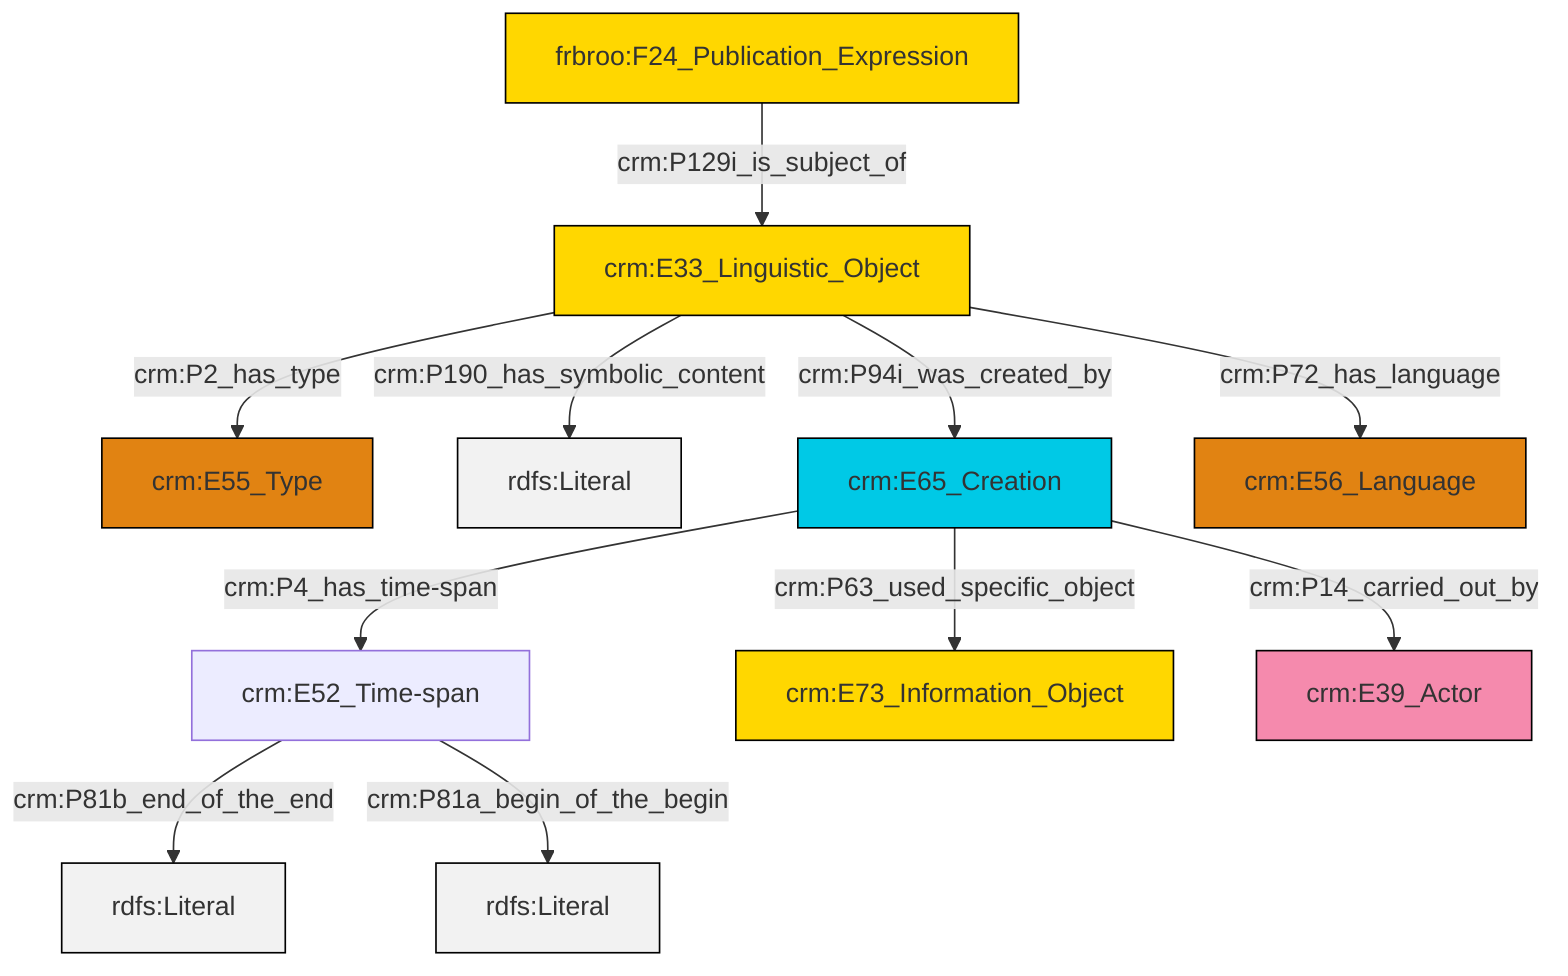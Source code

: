graph TD
classDef Literal fill:#f2f2f2,stroke:#000000;
classDef CRM_Entity fill:#FFFFFF,stroke:#000000;
classDef Temporal_Entity fill:#00C9E6, stroke:#000000;
classDef Type fill:#E18312, stroke:#000000;
classDef Time-Span fill:#2C9C91, stroke:#000000;
classDef Appellation fill:#FFEB7F, stroke:#000000;
classDef Place fill:#008836, stroke:#000000;
classDef Persistent_Item fill:#B266B2, stroke:#000000;
classDef Conceptual_Object fill:#FFD700, stroke:#000000;
classDef Physical_Thing fill:#D2B48C, stroke:#000000;
classDef Actor fill:#f58aad, stroke:#000000;
classDef PC_Classes fill:#4ce600, stroke:#000000;
classDef Multi fill:#cccccc,stroke:#000000;

2["crm:E52_Time-span"]:::Default -->|crm:P81b_end_of_the_end| 3[rdfs:Literal]:::Literal
4["crm:E33_Linguistic_Object"]:::Conceptual_Object -->|crm:P190_has_symbolic_content| 5[rdfs:Literal]:::Literal
4["crm:E33_Linguistic_Object"]:::Conceptual_Object -->|crm:P94i_was_created_by| 6["crm:E65_Creation"]:::Temporal_Entity
6["crm:E65_Creation"]:::Temporal_Entity -->|crm:P63_used_specific_object| 8["crm:E73_Information_Object"]:::Conceptual_Object
6["crm:E65_Creation"]:::Temporal_Entity -->|crm:P4_has_time-span| 2["crm:E52_Time-span"]:::Default
6["crm:E65_Creation"]:::Temporal_Entity -->|crm:P14_carried_out_by| 13["crm:E39_Actor"]:::Actor
2["crm:E52_Time-span"]:::Default -->|crm:P81a_begin_of_the_begin| 14[rdfs:Literal]:::Literal
16["frbroo:F24_Publication_Expression"]:::Conceptual_Object -->|crm:P129i_is_subject_of| 4["crm:E33_Linguistic_Object"]:::Conceptual_Object
4["crm:E33_Linguistic_Object"]:::Conceptual_Object -->|crm:P72_has_language| 9["crm:E56_Language"]:::Type
4["crm:E33_Linguistic_Object"]:::Conceptual_Object -->|crm:P2_has_type| 0["crm:E55_Type"]:::Type